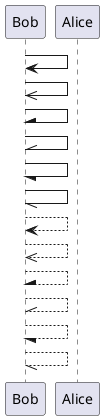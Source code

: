 {
  "sha1": "kctc1avtbi0uvmw0p17gnihymfudfe0",
  "insertion": {
    "when": "2024-06-03T18:59:32.866Z",
    "user": "plantuml@gmail.com"
  }
}
@startuml
participant Bob
participant Alice

Bob -> Bob
Bob ->> Bob
Bob -\ Bob
Bob -\\ Bob
Bob -/ Bob
Bob -// Bob
Bob --> Bob
Bob -->> Bob
Bob --\ Bob
Bob --\\ Bob
Bob --/ Bob
Bob --// Bob

@enduml
